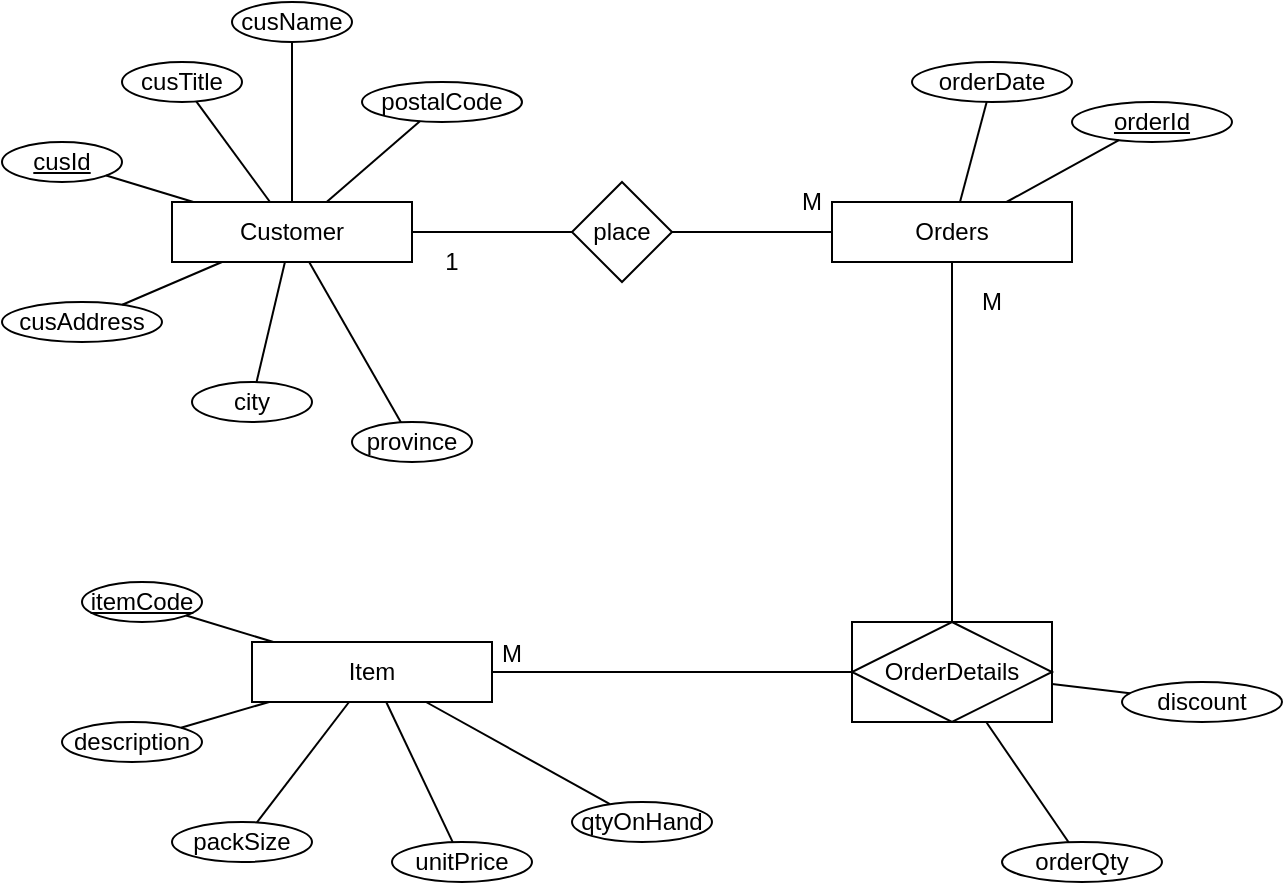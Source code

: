 <mxfile version="16.5.1" type="device"><diagram id="O2YKp2d7jYjNZkGx2mr2" name="Page-1"><mxGraphModel dx="806" dy="593" grid="1" gridSize="10" guides="1" tooltips="1" connect="1" arrows="1" fold="1" page="1" pageScale="1" pageWidth="827" pageHeight="1169" math="0" shadow="0"><root><mxCell id="0"/><mxCell id="1" parent="0"/><mxCell id="PUDUAX26kRtc_NWpYnRu-1" value="Customer" style="rounded=0;whiteSpace=wrap;html=1;" vertex="1" parent="1"><mxGeometry x="225" y="130" width="120" height="30" as="geometry"/></mxCell><mxCell id="PUDUAX26kRtc_NWpYnRu-2" value="Orders" style="rounded=0;whiteSpace=wrap;html=1;" vertex="1" parent="1"><mxGeometry x="555" y="130" width="120" height="30" as="geometry"/></mxCell><mxCell id="PUDUAX26kRtc_NWpYnRu-4" value="Item" style="rounded=0;whiteSpace=wrap;html=1;" vertex="1" parent="1"><mxGeometry x="265" y="350" width="120" height="30" as="geometry"/></mxCell><mxCell id="PUDUAX26kRtc_NWpYnRu-5" value="place" style="rhombus;whiteSpace=wrap;html=1;" vertex="1" parent="1"><mxGeometry x="425" y="120" width="50" height="50" as="geometry"/></mxCell><mxCell id="PUDUAX26kRtc_NWpYnRu-6" value="" style="endArrow=none;html=1;rounded=0;" edge="1" parent="1" source="PUDUAX26kRtc_NWpYnRu-5" target="PUDUAX26kRtc_NWpYnRu-1"><mxGeometry width="50" height="50" relative="1" as="geometry"><mxPoint x="450" y="145" as="sourcePoint"/><mxPoint x="365" y="170" as="targetPoint"/></mxGeometry></mxCell><mxCell id="PUDUAX26kRtc_NWpYnRu-7" value="" style="endArrow=none;html=1;rounded=0;" edge="1" parent="1" source="PUDUAX26kRtc_NWpYnRu-5" target="PUDUAX26kRtc_NWpYnRu-2"><mxGeometry width="50" height="50" relative="1" as="geometry"><mxPoint x="435" y="155" as="sourcePoint"/><mxPoint x="355" y="155" as="targetPoint"/></mxGeometry></mxCell><mxCell id="PUDUAX26kRtc_NWpYnRu-8" value="1" style="text;html=1;strokeColor=none;fillColor=none;align=center;verticalAlign=middle;whiteSpace=wrap;rounded=0;" vertex="1" parent="1"><mxGeometry x="355" y="150" width="20" height="20" as="geometry"/></mxCell><mxCell id="PUDUAX26kRtc_NWpYnRu-10" value="M" style="text;html=1;strokeColor=none;fillColor=none;align=center;verticalAlign=middle;whiteSpace=wrap;rounded=0;" vertex="1" parent="1"><mxGeometry x="535" y="120" width="20" height="20" as="geometry"/></mxCell><mxCell id="PUDUAX26kRtc_NWpYnRu-11" value="OrderDetails" style="shape=associativeEntity;whiteSpace=wrap;html=1;align=center;" vertex="1" parent="1"><mxGeometry x="565" y="340" width="100" height="50" as="geometry"/></mxCell><mxCell id="PUDUAX26kRtc_NWpYnRu-12" value="" style="endArrow=none;html=1;rounded=0;" edge="1" parent="1" source="PUDUAX26kRtc_NWpYnRu-11" target="PUDUAX26kRtc_NWpYnRu-2"><mxGeometry width="50" height="50" relative="1" as="geometry"><mxPoint x="485.0" y="155" as="sourcePoint"/><mxPoint x="565" y="155" as="targetPoint"/></mxGeometry></mxCell><mxCell id="PUDUAX26kRtc_NWpYnRu-13" value="" style="endArrow=none;html=1;rounded=0;" edge="1" parent="1" source="PUDUAX26kRtc_NWpYnRu-11" target="PUDUAX26kRtc_NWpYnRu-4"><mxGeometry width="50" height="50" relative="1" as="geometry"><mxPoint x="625" y="350" as="sourcePoint"/><mxPoint x="625" y="170" as="targetPoint"/></mxGeometry></mxCell><mxCell id="PUDUAX26kRtc_NWpYnRu-14" value="M" style="text;html=1;strokeColor=none;fillColor=none;align=center;verticalAlign=middle;whiteSpace=wrap;rounded=0;" vertex="1" parent="1"><mxGeometry x="385" y="346" width="20" height="20" as="geometry"/></mxCell><mxCell id="PUDUAX26kRtc_NWpYnRu-15" value="M" style="text;html=1;strokeColor=none;fillColor=none;align=center;verticalAlign=middle;whiteSpace=wrap;rounded=0;" vertex="1" parent="1"><mxGeometry x="625" y="170" width="20" height="20" as="geometry"/></mxCell><mxCell id="PUDUAX26kRtc_NWpYnRu-17" value="&lt;u&gt;cusId&lt;/u&gt;" style="ellipse;whiteSpace=wrap;html=1;align=center;" vertex="1" parent="1"><mxGeometry x="140" y="100" width="60" height="20" as="geometry"/></mxCell><mxCell id="PUDUAX26kRtc_NWpYnRu-18" value="cusTitle" style="ellipse;whiteSpace=wrap;html=1;align=center;" vertex="1" parent="1"><mxGeometry x="200" y="60" width="60" height="20" as="geometry"/></mxCell><mxCell id="PUDUAX26kRtc_NWpYnRu-19" value="cusName" style="ellipse;whiteSpace=wrap;html=1;align=center;" vertex="1" parent="1"><mxGeometry x="255" y="30" width="60" height="20" as="geometry"/></mxCell><mxCell id="PUDUAX26kRtc_NWpYnRu-20" value="cusAddress" style="ellipse;whiteSpace=wrap;html=1;align=center;" vertex="1" parent="1"><mxGeometry x="140" y="180" width="80" height="20" as="geometry"/></mxCell><mxCell id="PUDUAX26kRtc_NWpYnRu-21" value="city" style="ellipse;whiteSpace=wrap;html=1;align=center;" vertex="1" parent="1"><mxGeometry x="235" y="220" width="60" height="20" as="geometry"/></mxCell><mxCell id="PUDUAX26kRtc_NWpYnRu-22" value="province" style="ellipse;whiteSpace=wrap;html=1;align=center;" vertex="1" parent="1"><mxGeometry x="315" y="240" width="60" height="20" as="geometry"/></mxCell><mxCell id="PUDUAX26kRtc_NWpYnRu-23" value="postalCode" style="ellipse;whiteSpace=wrap;html=1;align=center;" vertex="1" parent="1"><mxGeometry x="320" y="70" width="80" height="20" as="geometry"/></mxCell><mxCell id="PUDUAX26kRtc_NWpYnRu-24" value="" style="endArrow=none;html=1;rounded=0;" edge="1" parent="1" source="PUDUAX26kRtc_NWpYnRu-20" target="PUDUAX26kRtc_NWpYnRu-1"><mxGeometry width="50" height="50" relative="1" as="geometry"><mxPoint x="435.0" y="155" as="sourcePoint"/><mxPoint x="355" y="155" as="targetPoint"/></mxGeometry></mxCell><mxCell id="PUDUAX26kRtc_NWpYnRu-25" value="" style="endArrow=none;html=1;rounded=0;" edge="1" parent="1" source="PUDUAX26kRtc_NWpYnRu-21" target="PUDUAX26kRtc_NWpYnRu-1"><mxGeometry width="50" height="50" relative="1" as="geometry"><mxPoint x="235.307" y="210.338" as="sourcePoint"/><mxPoint x="278.846" y="170" as="targetPoint"/></mxGeometry></mxCell><mxCell id="PUDUAX26kRtc_NWpYnRu-26" value="" style="endArrow=none;html=1;rounded=0;" edge="1" parent="1" source="PUDUAX26kRtc_NWpYnRu-22" target="PUDUAX26kRtc_NWpYnRu-1"><mxGeometry width="50" height="50" relative="1" as="geometry"><mxPoint x="277.256" y="230.028" as="sourcePoint"/><mxPoint x="291.471" y="170" as="targetPoint"/></mxGeometry></mxCell><mxCell id="PUDUAX26kRtc_NWpYnRu-27" value="" style="endArrow=none;html=1;rounded=0;" edge="1" parent="1" source="PUDUAX26kRtc_NWpYnRu-17" target="PUDUAX26kRtc_NWpYnRu-1"><mxGeometry width="50" height="50" relative="1" as="geometry"><mxPoint x="320.55" y="210.111" as="sourcePoint"/><mxPoint x="301.923" y="170" as="targetPoint"/></mxGeometry></mxCell><mxCell id="PUDUAX26kRtc_NWpYnRu-28" value="" style="endArrow=none;html=1;rounded=0;" edge="1" parent="1" source="PUDUAX26kRtc_NWpYnRu-18" target="PUDUAX26kRtc_NWpYnRu-1"><mxGeometry width="50" height="50" relative="1" as="geometry"><mxPoint x="224.957" y="89.433" as="sourcePoint"/><mxPoint x="279" y="150" as="targetPoint"/></mxGeometry></mxCell><mxCell id="PUDUAX26kRtc_NWpYnRu-29" value="" style="endArrow=none;html=1;rounded=0;" edge="1" parent="1" source="PUDUAX26kRtc_NWpYnRu-19" target="PUDUAX26kRtc_NWpYnRu-1"><mxGeometry width="50" height="50" relative="1" as="geometry"><mxPoint x="277.256" y="79.972" as="sourcePoint"/><mxPoint x="291.471" y="140" as="targetPoint"/></mxGeometry></mxCell><mxCell id="PUDUAX26kRtc_NWpYnRu-30" value="" style="endArrow=none;html=1;rounded=0;" edge="1" parent="1" source="PUDUAX26kRtc_NWpYnRu-23" target="PUDUAX26kRtc_NWpYnRu-1"><mxGeometry width="50" height="50" relative="1" as="geometry"><mxPoint x="339.274" y="79.816" as="sourcePoint"/><mxPoint x="303.824" y="140" as="targetPoint"/></mxGeometry></mxCell><mxCell id="PUDUAX26kRtc_NWpYnRu-31" value="&lt;u&gt;orderId&lt;/u&gt;" style="ellipse;whiteSpace=wrap;html=1;align=center;" vertex="1" parent="1"><mxGeometry x="675" y="80" width="80" height="20" as="geometry"/></mxCell><mxCell id="PUDUAX26kRtc_NWpYnRu-32" value="orderDate" style="ellipse;whiteSpace=wrap;html=1;align=center;" vertex="1" parent="1"><mxGeometry x="595" y="60" width="80" height="20" as="geometry"/></mxCell><mxCell id="PUDUAX26kRtc_NWpYnRu-33" value="" style="endArrow=none;html=1;rounded=0;" edge="1" parent="1" source="PUDUAX26kRtc_NWpYnRu-32" target="PUDUAX26kRtc_NWpYnRu-2"><mxGeometry width="50" height="50" relative="1" as="geometry"><mxPoint x="369.945" y="109.265" as="sourcePoint"/><mxPoint x="319.545" y="140" as="targetPoint"/></mxGeometry></mxCell><mxCell id="PUDUAX26kRtc_NWpYnRu-34" value="" style="endArrow=none;html=1;rounded=0;" edge="1" parent="1" source="PUDUAX26kRtc_NWpYnRu-31" target="PUDUAX26kRtc_NWpYnRu-2"><mxGeometry width="50" height="50" relative="1" as="geometry"><mxPoint x="642.367" y="89.978" as="sourcePoint"/><mxPoint x="629" y="140" as="targetPoint"/></mxGeometry></mxCell><mxCell id="PUDUAX26kRtc_NWpYnRu-35" value="orderQty" style="ellipse;whiteSpace=wrap;html=1;align=center;" vertex="1" parent="1"><mxGeometry x="640" y="450" width="80" height="20" as="geometry"/></mxCell><mxCell id="PUDUAX26kRtc_NWpYnRu-36" value="discount" style="ellipse;whiteSpace=wrap;html=1;align=center;" vertex="1" parent="1"><mxGeometry x="700" y="370" width="80" height="20" as="geometry"/></mxCell><mxCell id="PUDUAX26kRtc_NWpYnRu-37" value="" style="endArrow=none;html=1;rounded=0;" edge="1" parent="1" source="PUDUAX26kRtc_NWpYnRu-35" target="PUDUAX26kRtc_NWpYnRu-11"><mxGeometry width="50" height="50" relative="1" as="geometry"><mxPoint x="708.491" y="109.109" as="sourcePoint"/><mxPoint x="652.273" y="140" as="targetPoint"/></mxGeometry></mxCell><mxCell id="PUDUAX26kRtc_NWpYnRu-38" value="" style="endArrow=none;html=1;rounded=0;" edge="1" parent="1" source="PUDUAX26kRtc_NWpYnRu-36" target="PUDUAX26kRtc_NWpYnRu-11"><mxGeometry width="50" height="50" relative="1" as="geometry"><mxPoint x="710.784" y="319.347" as="sourcePoint"/><mxPoint x="663.462" y="350" as="targetPoint"/></mxGeometry></mxCell><mxCell id="PUDUAX26kRtc_NWpYnRu-39" value="&lt;u&gt;itemCode&lt;/u&gt;" style="ellipse;whiteSpace=wrap;html=1;align=center;" vertex="1" parent="1"><mxGeometry x="180" y="320" width="60" height="20" as="geometry"/></mxCell><mxCell id="PUDUAX26kRtc_NWpYnRu-40" value="description" style="ellipse;whiteSpace=wrap;html=1;align=center;" vertex="1" parent="1"><mxGeometry x="170" y="390" width="70" height="20" as="geometry"/></mxCell><mxCell id="PUDUAX26kRtc_NWpYnRu-41" value="packSize" style="ellipse;whiteSpace=wrap;html=1;align=center;" vertex="1" parent="1"><mxGeometry x="225" y="440" width="70" height="20" as="geometry"/></mxCell><mxCell id="PUDUAX26kRtc_NWpYnRu-42" value="unitPrice" style="ellipse;whiteSpace=wrap;html=1;align=center;" vertex="1" parent="1"><mxGeometry x="335" y="450" width="70" height="20" as="geometry"/></mxCell><mxCell id="PUDUAX26kRtc_NWpYnRu-43" value="qtyOnHand" style="ellipse;whiteSpace=wrap;html=1;align=center;" vertex="1" parent="1"><mxGeometry x="425" y="430" width="70" height="20" as="geometry"/></mxCell><mxCell id="PUDUAX26kRtc_NWpYnRu-44" value="" style="endArrow=none;html=1;rounded=0;" edge="1" parent="1" source="PUDUAX26kRtc_NWpYnRu-42" target="PUDUAX26kRtc_NWpYnRu-4"><mxGeometry width="50" height="50" relative="1" as="geometry"><mxPoint x="265" y="260" as="sourcePoint"/><mxPoint x="291.471" y="170" as="targetPoint"/></mxGeometry></mxCell><mxCell id="PUDUAX26kRtc_NWpYnRu-45" value="" style="endArrow=none;html=1;rounded=0;" edge="1" parent="1" source="PUDUAX26kRtc_NWpYnRu-41" target="PUDUAX26kRtc_NWpYnRu-4"><mxGeometry width="50" height="50" relative="1" as="geometry"><mxPoint x="239.449" y="347.156" as="sourcePoint"/><mxPoint x="283.571" y="360" as="targetPoint"/></mxGeometry></mxCell><mxCell id="PUDUAX26kRtc_NWpYnRu-46" value="" style="endArrow=none;html=1;rounded=0;" edge="1" parent="1" source="PUDUAX26kRtc_NWpYnRu-40" target="PUDUAX26kRtc_NWpYnRu-4"><mxGeometry width="50" height="50" relative="1" as="geometry"><mxPoint x="240.17" y="319.012" as="sourcePoint"/><mxPoint x="309.615" y="360" as="targetPoint"/></mxGeometry></mxCell><mxCell id="PUDUAX26kRtc_NWpYnRu-47" value="" style="endArrow=none;html=1;rounded=0;" edge="1" parent="1" source="PUDUAX26kRtc_NWpYnRu-39" target="PUDUAX26kRtc_NWpYnRu-4"><mxGeometry width="50" height="50" relative="1" as="geometry"><mxPoint x="286.323" y="299.835" as="sourcePoint"/><mxPoint x="325.294" y="360" as="targetPoint"/></mxGeometry></mxCell><mxCell id="PUDUAX26kRtc_NWpYnRu-48" value="" style="endArrow=none;html=1;rounded=0;" edge="1" parent="1" source="PUDUAX26kRtc_NWpYnRu-43" target="PUDUAX26kRtc_NWpYnRu-4"><mxGeometry width="50" height="50" relative="1" as="geometry"><mxPoint x="352.744" y="299.972" as="sourcePoint"/><mxPoint x="338.529" y="360" as="targetPoint"/></mxGeometry></mxCell></root></mxGraphModel></diagram></mxfile>